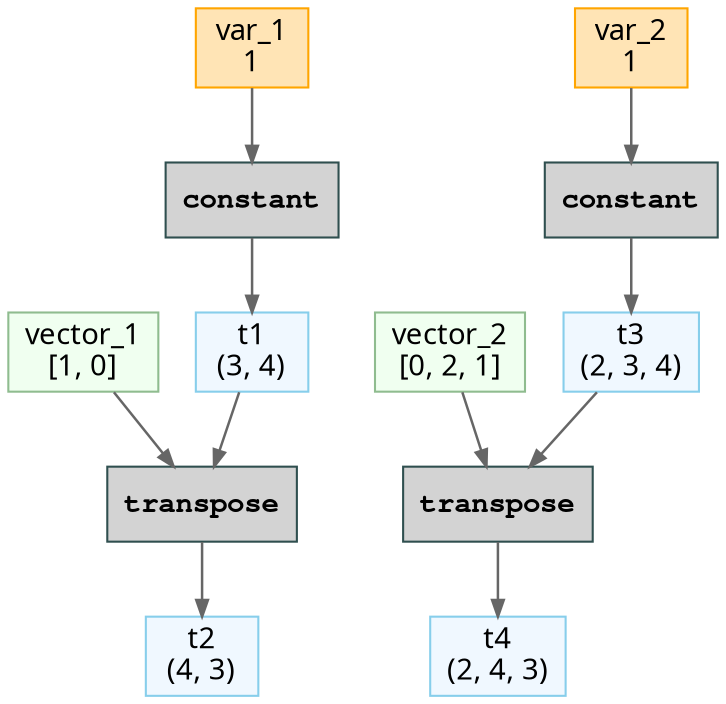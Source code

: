 // Computational Graph
digraph {
	rankdir=TB
	node [shape=record]
	129501590933168 [label="t1
(3, 4)" color=skyblue fillcolor=aliceblue fontname="Sans-Serif" labeljust=l shape=box style=filled]
	129499615596016 [label=constant color=darkslategray fillcolor=lightgray fontname="Courier Bold" labeljust=l shape=box style=filled]
	129499617100368 [label="var_1
1" color=orange fillcolor=moccasin fontname="Sans-Serif" labeljust=l shape=box style=filled]
	129499615595968 [label="t2
(4, 3)" color=skyblue fillcolor=aliceblue fontname="Sans-Serif" labeljust=l shape=box style=filled]
	129499615596304 [label=transpose color=darkslategray fillcolor=lightgray fontname="Courier Bold" labeljust=l shape=box style=filled]
	129499615596256 [label="vector_1
[1, 0]" color=darkseagreen fillcolor=honeydew fontname="Sans-Serif" labeljust=l shape=box style=filled]
	129499617100464 [label="t3
(2, 3, 4)" color=skyblue fillcolor=aliceblue fontname="Sans-Serif" labeljust=l shape=box style=filled]
	129499615596496 [label=constant color=darkslategray fillcolor=lightgray fontname="Courier Bold" labeljust=l shape=box style=filled]
	129499615596160 [label="var_2
1" color=orange fillcolor=moccasin fontname="Sans-Serif" labeljust=l shape=box style=filled]
	129499615596832 [label="t4
(2, 4, 3)" color=skyblue fillcolor=aliceblue fontname="Sans-Serif" labeljust=l shape=box style=filled]
	129499615597072 [label=transpose color=darkslategray fillcolor=lightgray fontname="Courier Bold" labeljust=l shape=box style=filled]
	129499615597024 [label="vector_2
[0, 2, 1]" color=darkseagreen fillcolor=honeydew fontname="Sans-Serif" labeljust=l shape=box style=filled]
	129499615596016 -> 129501590933168 [arrowsize=0.8 color=gray40 penwidth=1.2]
	129499617100368 -> 129499615596016 [arrowsize=0.8 color=gray40 penwidth=1.2]
	129499615596304 -> 129499615595968 [arrowsize=0.8 color=gray40 penwidth=1.2]
	129501590933168 -> 129499615596304 [arrowsize=0.8 color=gray40 penwidth=1.2]
	129499615596256 -> 129499615596304 [arrowsize=0.8 color=gray40 penwidth=1.2]
	129499615596496 -> 129499617100464 [arrowsize=0.8 color=gray40 penwidth=1.2]
	129499615596160 -> 129499615596496 [arrowsize=0.8 color=gray40 penwidth=1.2]
	129499615597072 -> 129499615596832 [arrowsize=0.8 color=gray40 penwidth=1.2]
	129499617100464 -> 129499615597072 [arrowsize=0.8 color=gray40 penwidth=1.2]
	129499615597024 -> 129499615597072 [arrowsize=0.8 color=gray40 penwidth=1.2]
}
